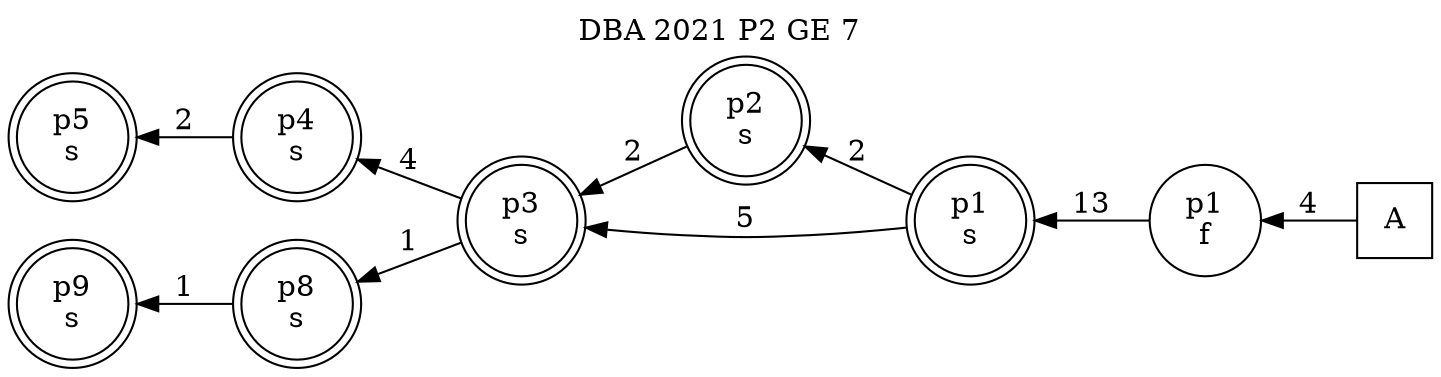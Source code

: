 digraph DBA_2021_P2_GE_7_GOOD {
labelloc="tl"
label= " DBA 2021 P2 GE 7 "
rankdir="RL";
graph [ size=" 10 , 10 !"]

"A" [shape="square" label="A"]
"p1_f" [shape="circle" label="p1
f"]
"p1_s" [shape="doublecircle" label="p1
s"]
"p2_s" [shape="doublecircle" label="p2
s"]
"p3_s" [shape="doublecircle" label="p3
s"]
"p4_s" [shape="doublecircle" label="p4
s"]
"p5_s" [shape="doublecircle" label="p5
s"]
"p8_s" [shape="doublecircle" label="p8
s"]
"p9_s" [shape="doublecircle" label="p9
s"]
"A" -> "p1_f" [ label=4]
"p1_f" -> "p1_s" [ label=13]
"p1_s" -> "p2_s" [ label=2]
"p1_s" -> "p3_s" [ label=5]
"p2_s" -> "p3_s" [ label=2]
"p3_s" -> "p4_s" [ label=4]
"p3_s" -> "p8_s" [ label=1]
"p4_s" -> "p5_s" [ label=2]
"p8_s" -> "p9_s" [ label=1]
}
